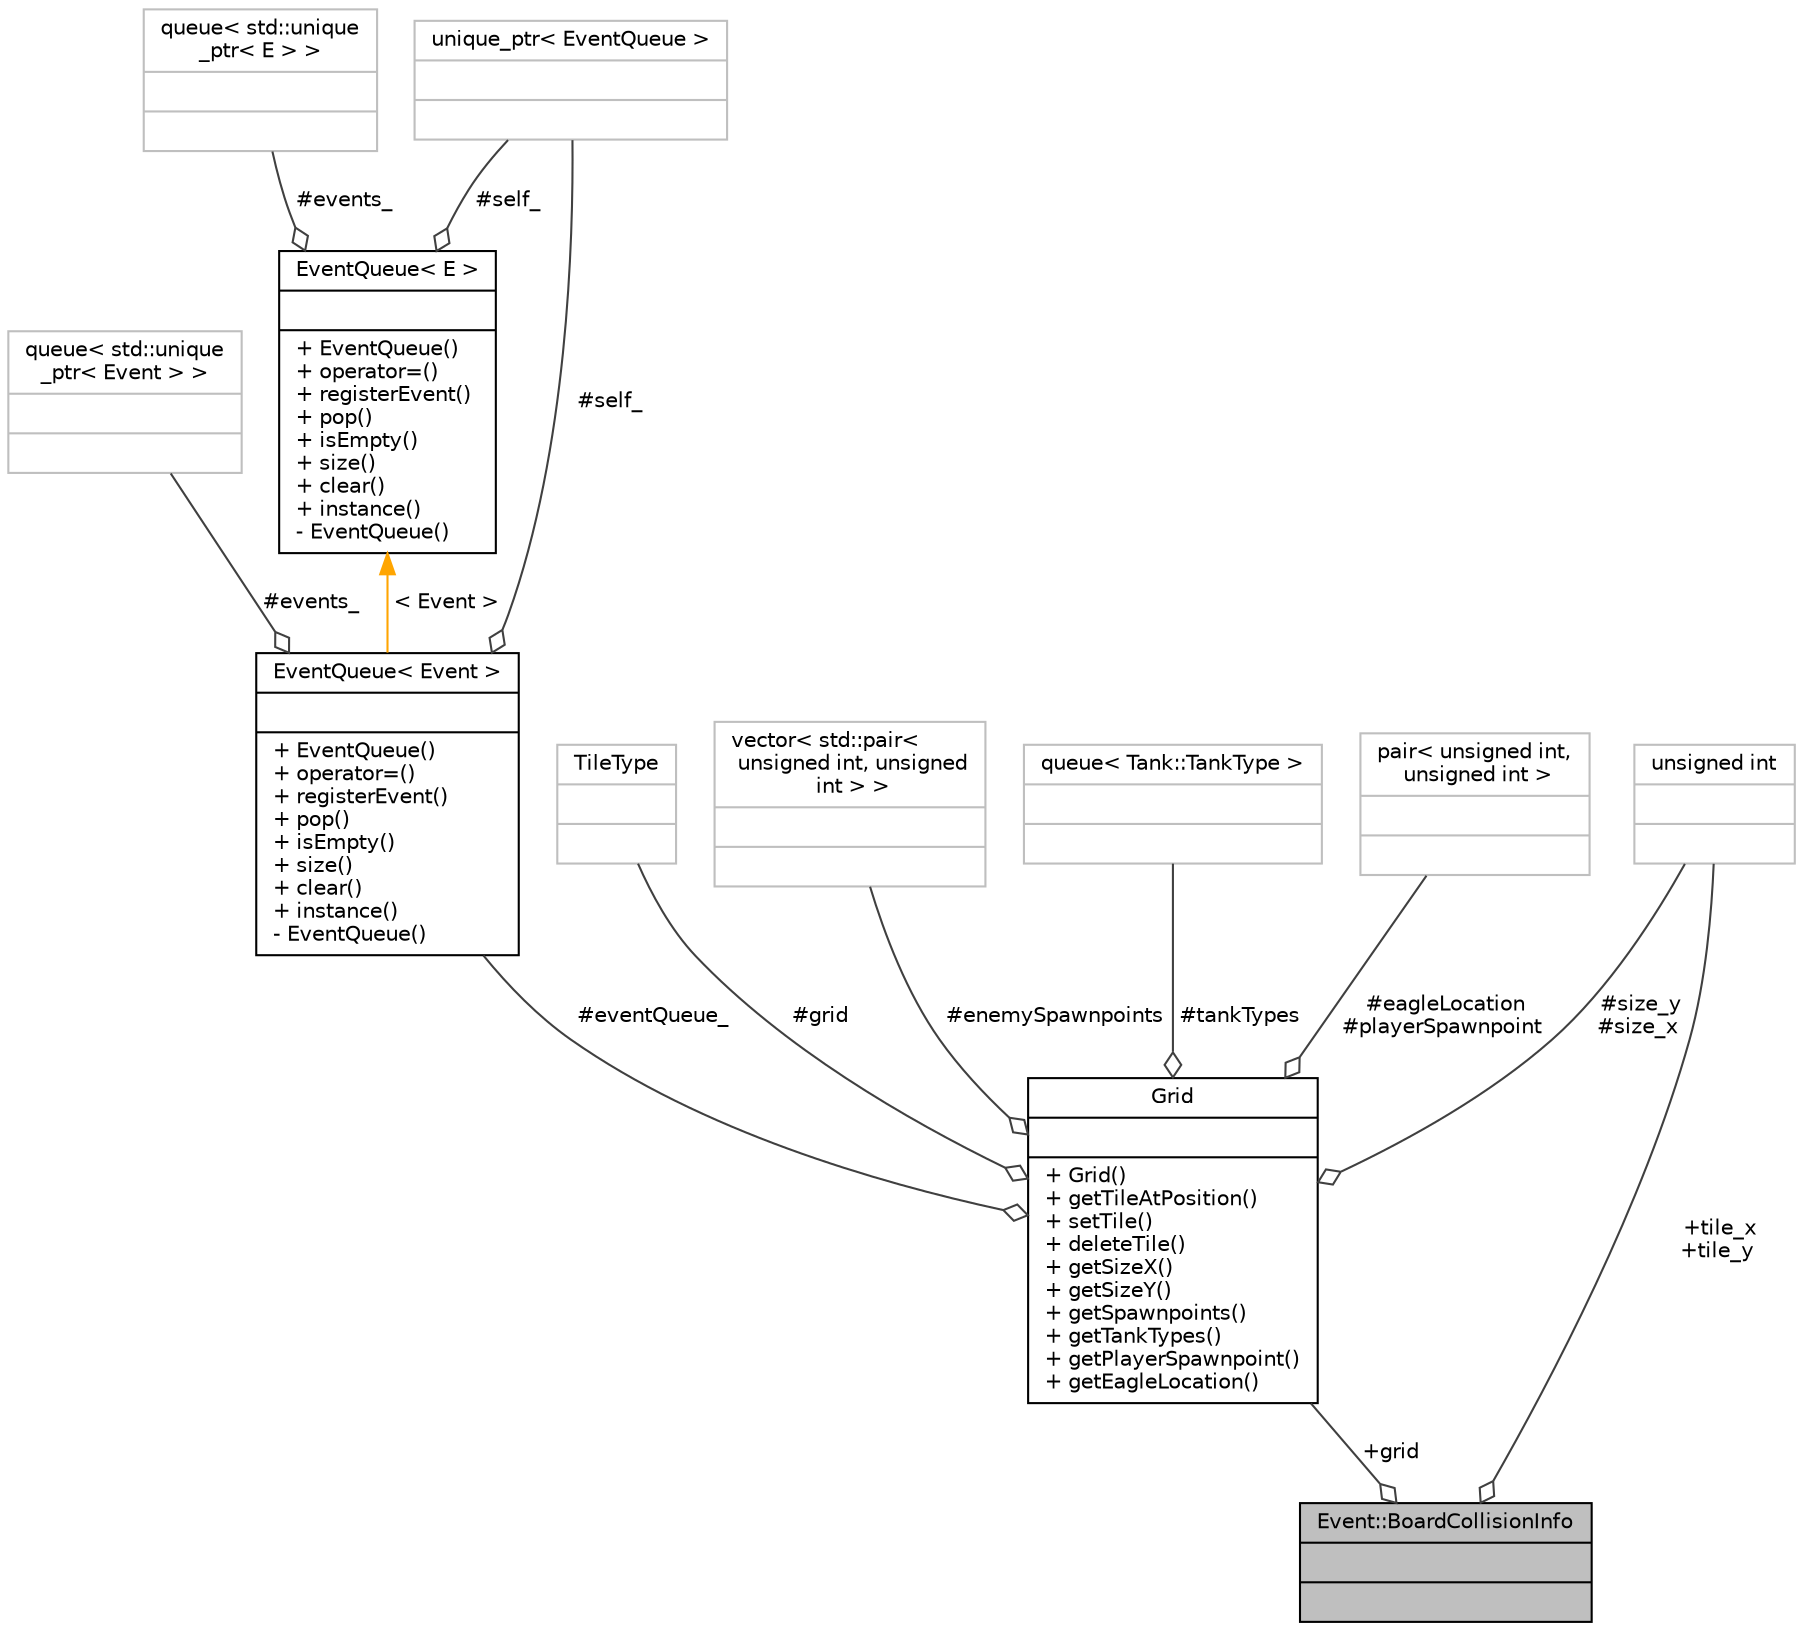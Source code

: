 digraph "Event::BoardCollisionInfo"
{
 // INTERACTIVE_SVG=YES
 // LATEX_PDF_SIZE
  bgcolor="transparent";
  edge [fontname="Helvetica",fontsize="10",labelfontname="Helvetica",labelfontsize="10"];
  node [fontname="Helvetica",fontsize="10",shape=record];
  Node1 [label="{Event::BoardCollisionInfo\n||}",height=0.2,width=0.4,color="black", fillcolor="grey75", style="filled", fontcolor="black",tooltip=" "];
  Node2 -> Node1 [color="grey25",fontsize="10",style="solid",label=" +grid" ,arrowhead="odiamond",fontname="Helvetica"];
  Node2 [label="{Grid\n||+ Grid()\l+ getTileAtPosition()\l+ setTile()\l+ deleteTile()\l+ getSizeX()\l+ getSizeY()\l+ getSpawnpoints()\l+ getTankTypes()\l+ getPlayerSpawnpoint()\l+ getEagleLocation()\l}",height=0.2,width=0.4,color="black",URL="$class_grid.html",tooltip="Represents a grid of tiles."];
  Node3 -> Node2 [color="grey25",fontsize="10",style="solid",label=" #enemySpawnpoints" ,arrowhead="odiamond",fontname="Helvetica"];
  Node3 [label="{vector\< std::pair\<\l unsigned int, unsigned\l int \> \>\n||}",height=0.2,width=0.4,color="grey75",tooltip=" "];
  Node4 -> Node2 [color="grey25",fontsize="10",style="solid",label=" #eventQueue_" ,arrowhead="odiamond",fontname="Helvetica"];
  Node4 [label="{EventQueue\< Event \>\n||+ EventQueue()\l+ operator=()\l+ registerEvent()\l+ pop()\l+ isEmpty()\l+ size()\l+ clear()\l+ instance()\l- EventQueue()\l}",height=0.2,width=0.4,color="black",URL="$class_event_queue.html",tooltip=" "];
  Node5 -> Node4 [color="grey25",fontsize="10",style="solid",label=" #events_" ,arrowhead="odiamond",fontname="Helvetica"];
  Node5 [label="{queue\< std::unique\l_ptr\< Event \> \>\n||}",height=0.2,width=0.4,color="grey75",tooltip=" "];
  Node6 -> Node4 [color="grey25",fontsize="10",style="solid",label=" #self_" ,arrowhead="odiamond",fontname="Helvetica"];
  Node6 [label="{unique_ptr\< EventQueue \>\n||}",height=0.2,width=0.4,color="grey75",tooltip=" "];
  Node7 -> Node4 [dir="back",color="orange",fontsize="10",style="solid",label=" \< Event \>" ,fontname="Helvetica"];
  Node7 [label="{EventQueue\< E \>\n||+ EventQueue()\l+ operator=()\l+ registerEvent()\l+ pop()\l+ isEmpty()\l+ size()\l+ clear()\l+ instance()\l- EventQueue()\l}",height=0.2,width=0.4,color="black",URL="$class_event_queue.html",tooltip="Singleton class wrapper for std::queue<E>."];
  Node8 -> Node7 [color="grey25",fontsize="10",style="solid",label=" #events_" ,arrowhead="odiamond",fontname="Helvetica"];
  Node8 [label="{queue\< std::unique\l_ptr\< E \> \>\n||}",height=0.2,width=0.4,color="grey75",tooltip=" "];
  Node6 -> Node7 [color="grey25",fontsize="10",style="solid",label=" #self_" ,arrowhead="odiamond",fontname="Helvetica"];
  Node9 -> Node2 [color="grey25",fontsize="10",style="solid",label=" #grid" ,arrowhead="odiamond",fontname="Helvetica"];
  Node9 [label="{TileType\n||}",height=0.2,width=0.4,color="grey75",tooltip=" "];
  Node10 -> Node2 [color="grey25",fontsize="10",style="solid",label=" #size_y\n#size_x" ,arrowhead="odiamond",fontname="Helvetica"];
  Node10 [label="{unsigned int\n||}",height=0.2,width=0.4,color="grey75",tooltip=" "];
  Node11 -> Node2 [color="grey25",fontsize="10",style="solid",label=" #tankTypes" ,arrowhead="odiamond",fontname="Helvetica"];
  Node11 [label="{queue\< Tank::TankType \>\n||}",height=0.2,width=0.4,color="grey75",tooltip=" "];
  Node12 -> Node2 [color="grey25",fontsize="10",style="solid",label=" #eagleLocation\n#playerSpawnpoint" ,arrowhead="odiamond",fontname="Helvetica"];
  Node12 [label="{pair\< unsigned int,\l unsigned int \>\n||}",height=0.2,width=0.4,color="grey75",tooltip=" "];
  Node10 -> Node1 [color="grey25",fontsize="10",style="solid",label=" +tile_x\n+tile_y" ,arrowhead="odiamond",fontname="Helvetica"];
}
